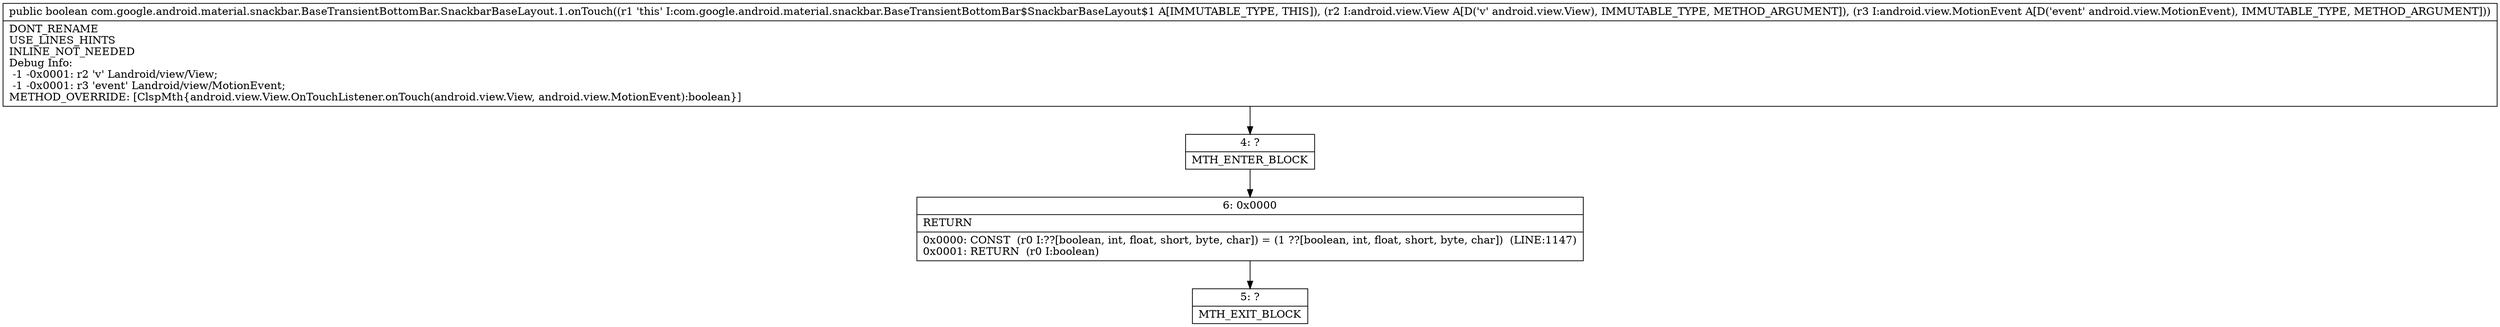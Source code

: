 digraph "CFG forcom.google.android.material.snackbar.BaseTransientBottomBar.SnackbarBaseLayout.1.onTouch(Landroid\/view\/View;Landroid\/view\/MotionEvent;)Z" {
Node_4 [shape=record,label="{4\:\ ?|MTH_ENTER_BLOCK\l}"];
Node_6 [shape=record,label="{6\:\ 0x0000|RETURN\l|0x0000: CONST  (r0 I:??[boolean, int, float, short, byte, char]) = (1 ??[boolean, int, float, short, byte, char])  (LINE:1147)\l0x0001: RETURN  (r0 I:boolean) \l}"];
Node_5 [shape=record,label="{5\:\ ?|MTH_EXIT_BLOCK\l}"];
MethodNode[shape=record,label="{public boolean com.google.android.material.snackbar.BaseTransientBottomBar.SnackbarBaseLayout.1.onTouch((r1 'this' I:com.google.android.material.snackbar.BaseTransientBottomBar$SnackbarBaseLayout$1 A[IMMUTABLE_TYPE, THIS]), (r2 I:android.view.View A[D('v' android.view.View), IMMUTABLE_TYPE, METHOD_ARGUMENT]), (r3 I:android.view.MotionEvent A[D('event' android.view.MotionEvent), IMMUTABLE_TYPE, METHOD_ARGUMENT]))  | DONT_RENAME\lUSE_LINES_HINTS\lINLINE_NOT_NEEDED\lDebug Info:\l  \-1 \-0x0001: r2 'v' Landroid\/view\/View;\l  \-1 \-0x0001: r3 'event' Landroid\/view\/MotionEvent;\lMETHOD_OVERRIDE: [ClspMth\{android.view.View.OnTouchListener.onTouch(android.view.View, android.view.MotionEvent):boolean\}]\l}"];
MethodNode -> Node_4;Node_4 -> Node_6;
Node_6 -> Node_5;
}

